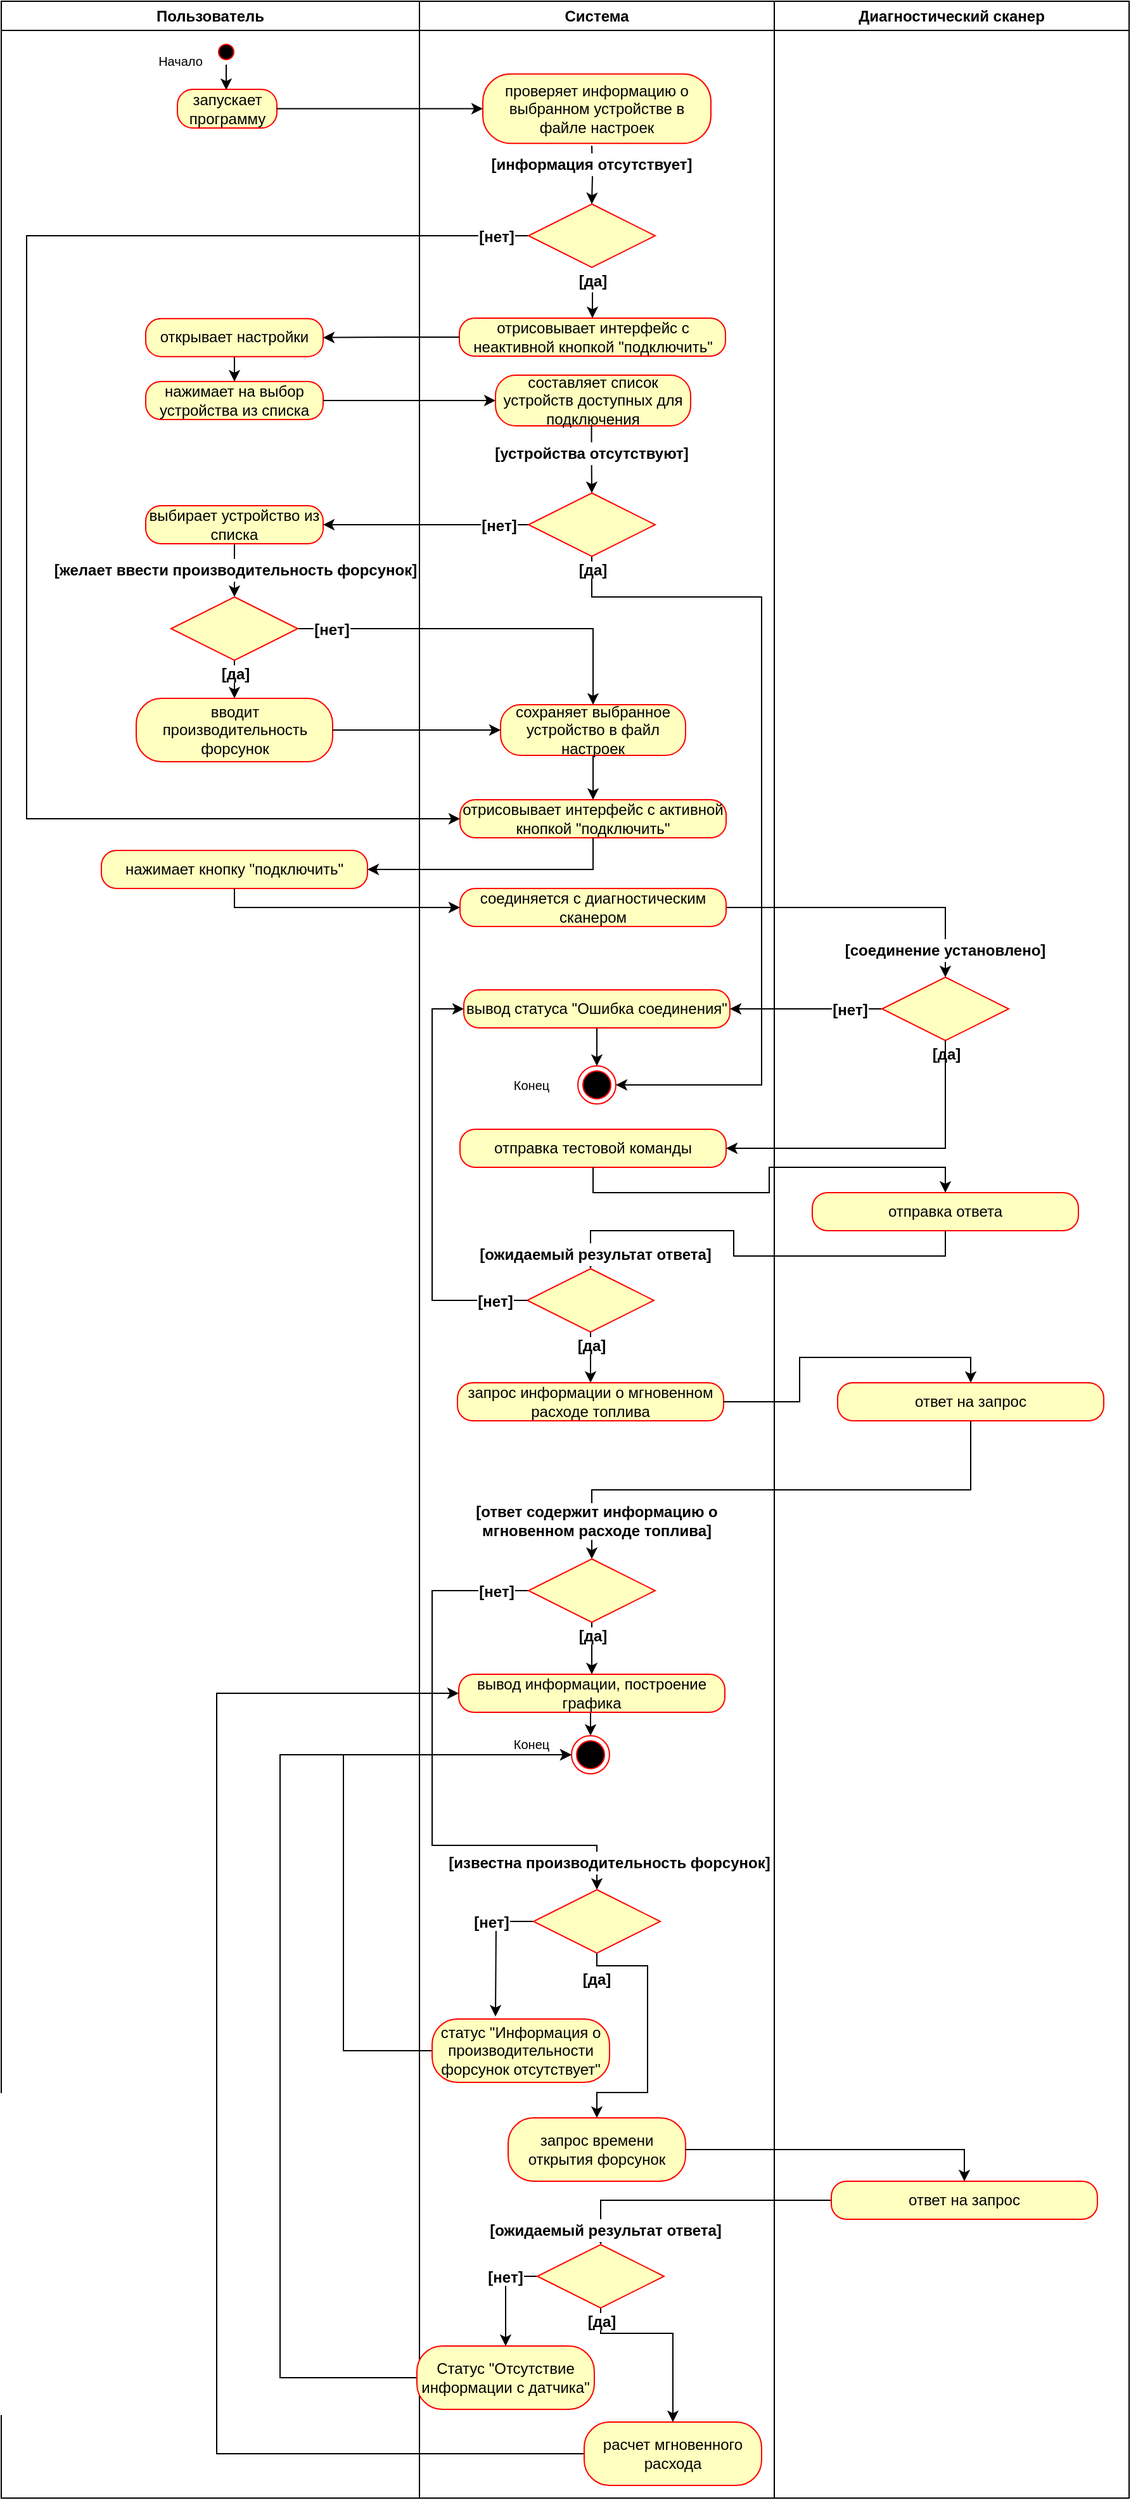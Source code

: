 <mxfile version="13.1.2" type="device"><diagram name="Page-1" id="e7e014a7-5840-1c2e-5031-d8a46d1fe8dd"><mxGraphModel dx="2842" dy="944" grid="1" gridSize="10" guides="1" tooltips="1" connect="1" arrows="1" fold="1" page="1" pageScale="1" pageWidth="1169" pageHeight="826" background="#ffffff" math="0" shadow="0"><root><mxCell id="0"/><mxCell id="1" parent="0"/><mxCell id="KbSwS3MGFRtTpC4RLfLE-119" style="edgeStyle=orthogonalEdgeStyle;rounded=0;orthogonalLoop=1;jettySize=auto;html=1;exitX=0;exitY=0.5;exitDx=0;exitDy=0;" edge="1" parent="1" source="KbSwS3MGFRtTpC4RLfLE-113" target="KbSwS3MGFRtTpC4RLfLE-115"><mxGeometry relative="1" as="geometry"/></mxCell><mxCell id="KbSwS3MGFRtTpC4RLfLE-109" style="edgeStyle=orthogonalEdgeStyle;rounded=0;orthogonalLoop=1;jettySize=auto;html=1;exitX=0;exitY=0.5;exitDx=0;exitDy=0;" edge="1" parent="1" source="KbSwS3MGFRtTpC4RLfLE-104"><mxGeometry relative="1" as="geometry"><mxPoint x="380" y="1600" as="targetPoint"/></mxGeometry></mxCell><mxCell id="KbSwS3MGFRtTpC4RLfLE-94" style="edgeStyle=orthogonalEdgeStyle;rounded=0;orthogonalLoop=1;jettySize=auto;html=1;exitX=0.5;exitY=1;exitDx=0;exitDy=0;entryX=0.5;entryY=0;entryDx=0;entryDy=0;" edge="1" parent="1" source="KbSwS3MGFRtTpC4RLfLE-87" target="KbSwS3MGFRtTpC4RLfLE-90"><mxGeometry relative="1" as="geometry"/></mxCell><mxCell id="KbSwS3MGFRtTpC4RLfLE-82" style="edgeStyle=orthogonalEdgeStyle;rounded=0;orthogonalLoop=1;jettySize=auto;html=1;exitX=0.5;exitY=1;exitDx=0;exitDy=0;" edge="1" parent="1" source="KbSwS3MGFRtTpC4RLfLE-76" target="KbSwS3MGFRtTpC4RLfLE-78"><mxGeometry relative="1" as="geometry"><Array as="points"><mxPoint x="735" y="1000"/><mxPoint x="568" y="1000"/><mxPoint x="568" y="980"/><mxPoint x="455" y="980"/></Array></mxGeometry></mxCell><mxCell id="KbSwS3MGFRtTpC4RLfLE-72" style="edgeStyle=orthogonalEdgeStyle;rounded=0;orthogonalLoop=1;jettySize=auto;html=1;exitX=0;exitY=0.5;exitDx=0;exitDy=0;entryX=1;entryY=0.5;entryDx=0;entryDy=0;" edge="1" parent="1" source="KbSwS3MGFRtTpC4RLfLE-65" target="KbSwS3MGFRtTpC4RLfLE-71"><mxGeometry relative="1" as="geometry"/></mxCell><mxCell id="KbSwS3MGFRtTpC4RLfLE-70" style="edgeStyle=orthogonalEdgeStyle;rounded=0;orthogonalLoop=1;jettySize=auto;html=1;" edge="1" parent="1" source="KbSwS3MGFRtTpC4RLfLE-61" target="KbSwS3MGFRtTpC4RLfLE-65"><mxGeometry relative="1" as="geometry"/></mxCell><mxCell id="KbSwS3MGFRtTpC4RLfLE-28" style="edgeStyle=orthogonalEdgeStyle;rounded=0;orthogonalLoop=1;jettySize=auto;html=1;entryX=0.5;entryY=0;entryDx=0;entryDy=0;" edge="1" parent="1" source="KbSwS3MGFRtTpC4RLfLE-23" target="KbSwS3MGFRtTpC4RLfLE-20"><mxGeometry relative="1" as="geometry"/></mxCell><mxCell id="KbSwS3MGFRtTpC4RLfLE-19" style="rounded=0;orthogonalLoop=1;jettySize=auto;html=1;exitX=0;exitY=0.5;exitDx=0;exitDy=0;entryX=1;entryY=0.5;entryDx=0;entryDy=0;" edge="1" parent="1" source="KbSwS3MGFRtTpC4RLfLE-14" target="KbSwS3MGFRtTpC4RLfLE-12"><mxGeometry relative="1" as="geometry"/></mxCell><mxCell id="2" value="Пользователь" style="swimlane;whiteSpace=wrap" parent="1" vertex="1"><mxGeometry x="-10" y="10" width="330" height="1970" as="geometry"/></mxCell><mxCell id="DmVH31FN4_vOjoosSRo6-43" value="&lt;font style=&quot;font-size: 10px&quot;&gt;Начало&lt;/font&gt;" style="text;html=1;strokeColor=none;fillColor=none;align=center;verticalAlign=middle;whiteSpace=wrap;rounded=0;" parent="2" vertex="1"><mxGeometry x="129" y="40.5" width="25" height="13" as="geometry"/></mxCell><mxCell id="DmVH31FN4_vOjoosSRo6-55" value="" style="edgeStyle=orthogonalEdgeStyle;rounded=0;orthogonalLoop=1;jettySize=auto;html=1;entryX=0.5;entryY=0;entryDx=0;entryDy=0;" parent="2" source="DmVH31FN4_vOjoosSRo6-45" target="DmVH31FN4_vOjoosSRo6-47" edge="1"><mxGeometry relative="1" as="geometry"><mxPoint x="179" y="140.5" as="targetPoint"/></mxGeometry></mxCell><mxCell id="DmVH31FN4_vOjoosSRo6-45" value="" style="ellipse;html=1;shape=startState;fillColor=#000000;strokeColor=#ff0000;" parent="2" vertex="1"><mxGeometry x="167.5" y="30" width="20" height="20" as="geometry"/></mxCell><mxCell id="DmVH31FN4_vOjoosSRo6-47" value="запускает программу" style="rounded=1;whiteSpace=wrap;html=1;arcSize=40;fontColor=#000000;fillColor=#ffffc0;strokeColor=#ff0000;" parent="2" vertex="1"><mxGeometry x="139" y="69.5" width="78.5" height="30.5" as="geometry"/></mxCell><mxCell id="KbSwS3MGFRtTpC4RLfLE-9" style="edgeStyle=orthogonalEdgeStyle;rounded=0;orthogonalLoop=1;jettySize=auto;html=1;exitX=0.5;exitY=1;exitDx=0;exitDy=0;" edge="1" parent="2" source="KbSwS3MGFRtTpC4RLfLE-5" target="KbSwS3MGFRtTpC4RLfLE-8"><mxGeometry relative="1" as="geometry"/></mxCell><mxCell id="KbSwS3MGFRtTpC4RLfLE-5" value="открывает настройки" style="rounded=1;whiteSpace=wrap;html=1;arcSize=40;fontColor=#000000;fillColor=#ffffc0;strokeColor=#ff0000;" vertex="1" parent="2"><mxGeometry x="114" y="250.34" width="140" height="30" as="geometry"/></mxCell><mxCell id="KbSwS3MGFRtTpC4RLfLE-8" value="нажимает на выбор устройства из списка" style="rounded=1;whiteSpace=wrap;html=1;arcSize=40;fontColor=#000000;fillColor=#ffffc0;strokeColor=#ff0000;" vertex="1" parent="2"><mxGeometry x="114" y="300" width="140" height="30" as="geometry"/></mxCell><mxCell id="KbSwS3MGFRtTpC4RLfLE-27" style="edgeStyle=orthogonalEdgeStyle;rounded=0;orthogonalLoop=1;jettySize=auto;html=1;exitX=0.5;exitY=1;exitDx=0;exitDy=0;" edge="1" parent="2" source="KbSwS3MGFRtTpC4RLfLE-12" target="KbSwS3MGFRtTpC4RLfLE-23"><mxGeometry relative="1" as="geometry"/></mxCell><mxCell id="KbSwS3MGFRtTpC4RLfLE-12" value="выбирает устройство из списка" style="rounded=1;whiteSpace=wrap;html=1;arcSize=40;fontColor=#000000;fillColor=#ffffc0;strokeColor=#ff0000;" vertex="1" parent="2"><mxGeometry x="114" y="398" width="140" height="30" as="geometry"/></mxCell><mxCell id="KbSwS3MGFRtTpC4RLfLE-31" style="edgeStyle=orthogonalEdgeStyle;rounded=0;orthogonalLoop=1;jettySize=auto;html=1;exitX=0.5;exitY=1;exitDx=0;exitDy=0;entryX=0.5;entryY=0;entryDx=0;entryDy=0;" edge="1" parent="2" source="KbSwS3MGFRtTpC4RLfLE-23" target="KbSwS3MGFRtTpC4RLfLE-29"><mxGeometry relative="1" as="geometry"/></mxCell><mxCell id="KbSwS3MGFRtTpC4RLfLE-23" value="" style="rhombus;whiteSpace=wrap;html=1;fillColor=#ffffc0;strokeColor=#ff0000;" vertex="1" parent="2"><mxGeometry x="134" y="470" width="100" height="50" as="geometry"/></mxCell><mxCell id="KbSwS3MGFRtTpC4RLfLE-24" value="[да]" style="text;align=center;fontStyle=1;verticalAlign=middle;spacingLeft=3;spacingRight=3;strokeColor=none;rotatable=0;points=[[0,0.5],[1,0.5]];portConstraint=eastwest;labelBackgroundColor=#ffffff;" vertex="1" parent="2"><mxGeometry x="160" y="520" width="50" height="20" as="geometry"/></mxCell><mxCell id="KbSwS3MGFRtTpC4RLfLE-25" value="&lt;span style=&quot;background-color: rgb(255 , 255 , 255)&quot;&gt;&lt;b&gt;[желает ввести производительность форсунок]&lt;/b&gt;&lt;/span&gt;" style="text;html=1;strokeColor=none;fillColor=#ffffff;align=center;verticalAlign=middle;whiteSpace=wrap;rounded=0;" vertex="1" parent="2"><mxGeometry x="40" y="440" width="290" height="18" as="geometry"/></mxCell><mxCell id="KbSwS3MGFRtTpC4RLfLE-29" value="вводит производительность форсунок" style="rounded=1;whiteSpace=wrap;html=1;arcSize=40;fontColor=#000000;fillColor=#ffffc0;strokeColor=#ff0000;" vertex="1" parent="2"><mxGeometry x="106.5" y="550" width="155" height="50" as="geometry"/></mxCell><mxCell id="KbSwS3MGFRtTpC4RLfLE-26" value="[нет]" style="text;align=center;fontStyle=1;verticalAlign=middle;spacingLeft=3;spacingRight=3;rotatable=0;points=[[0,0.5],[1,0.5]];portConstraint=eastwest;fillColor=#FFFFFF;labelBackgroundColor=#FFFFFF;" vertex="1" parent="2"><mxGeometry x="248" y="487" width="26" height="16" as="geometry"/></mxCell><mxCell id="KbSwS3MGFRtTpC4RLfLE-59" value="нажимает кнопку &quot;подключить&quot;" style="rounded=1;whiteSpace=wrap;html=1;arcSize=40;fontColor=#000000;fillColor=#ffffc0;strokeColor=#ff0000;" vertex="1" parent="2"><mxGeometry x="79" y="670" width="210" height="30" as="geometry"/></mxCell><mxCell id="3" value="Система" style="swimlane;whiteSpace=wrap" parent="1" vertex="1"><mxGeometry x="320" y="10" width="280" height="1970" as="geometry"/></mxCell><mxCell id="KbSwS3MGFRtTpC4RLfLE-127" style="edgeStyle=orthogonalEdgeStyle;rounded=0;orthogonalLoop=1;jettySize=auto;html=1;exitX=0;exitY=0.5;exitDx=0;exitDy=0;" edge="1" parent="3" source="KbSwS3MGFRtTpC4RLfLE-115" target="KbSwS3MGFRtTpC4RLfLE-124"><mxGeometry relative="1" as="geometry"/></mxCell><mxCell id="KbSwS3MGFRtTpC4RLfLE-102" style="edgeStyle=orthogonalEdgeStyle;rounded=0;orthogonalLoop=1;jettySize=auto;html=1;exitX=0;exitY=0.5;exitDx=0;exitDy=0;" edge="1" parent="3" source="KbSwS3MGFRtTpC4RLfLE-90" target="KbSwS3MGFRtTpC4RLfLE-104"><mxGeometry relative="1" as="geometry"><mxPoint x="31.5" y="1455" as="targetPoint"/><Array as="points"><mxPoint x="10" y="1254"/><mxPoint x="10" y="1455"/><mxPoint x="140" y="1455"/></Array></mxGeometry></mxCell><mxCell id="KbSwS3MGFRtTpC4RLfLE-86" style="edgeStyle=orthogonalEdgeStyle;rounded=0;orthogonalLoop=1;jettySize=auto;html=1;exitX=0.5;exitY=1;exitDx=0;exitDy=0;" edge="1" parent="3" source="KbSwS3MGFRtTpC4RLfLE-78" target="KbSwS3MGFRtTpC4RLfLE-84"><mxGeometry relative="1" as="geometry"/></mxCell><mxCell id="DmVH31FN4_vOjoosSRo6-49" value="проверяет информацию о выбранном устройстве в файле настроек" style="rounded=1;whiteSpace=wrap;html=1;arcSize=40;fontColor=#000000;fillColor=#ffffc0;strokeColor=#ff0000;" parent="3" vertex="1"><mxGeometry x="50" y="57.37" width="180" height="54.75" as="geometry"/></mxCell><mxCell id="DmVH31FN4_vOjoosSRo6-60" value="отрисовывает интерфейс с неактивной кнопкой &quot;подключить&quot;" style="rounded=1;whiteSpace=wrap;html=1;arcSize=40;fontColor=#000000;fillColor=#ffffc0;strokeColor=#ff0000;" parent="3" vertex="1"><mxGeometry x="31.5" y="250" width="210" height="30" as="geometry"/></mxCell><mxCell id="KbSwS3MGFRtTpC4RLfLE-58" style="edgeStyle=orthogonalEdgeStyle;rounded=0;orthogonalLoop=1;jettySize=auto;html=1;exitX=0;exitY=0.5;exitDx=0;exitDy=0;entryX=0;entryY=0.5;entryDx=0;entryDy=0;" edge="1" parent="3" source="DmVH31FN4_vOjoosSRo6-65" target="KbSwS3MGFRtTpC4RLfLE-33"><mxGeometry relative="1" as="geometry"><Array as="points"><mxPoint x="-310" y="185"/><mxPoint x="-310" y="645"/></Array></mxGeometry></mxCell><mxCell id="DmVH31FN4_vOjoosSRo6-65" value="" style="rhombus;whiteSpace=wrap;html=1;fillColor=#ffffc0;strokeColor=#ff0000;" parent="3" vertex="1"><mxGeometry x="86" y="160" width="100" height="50" as="geometry"/></mxCell><mxCell id="DmVH31FN4_vOjoosSRo6-74" value="" style="ellipse;html=1;shape=endState;fillColor=#000000;strokeColor=#ff0000;" parent="3" vertex="1"><mxGeometry x="125" y="840" width="30" height="30" as="geometry"/></mxCell><mxCell id="DmVH31FN4_vOjoosSRo6-81" value="[да]" style="text;align=center;fontStyle=1;verticalAlign=middle;spacingLeft=3;spacingRight=3;strokeColor=none;rotatable=0;points=[[0,0.5],[1,0.5]];portConstraint=eastwest;" parent="3" vertex="1"><mxGeometry x="112" y="210" width="50" height="20" as="geometry"/></mxCell><mxCell id="DmVH31FN4_vOjoosSRo6-72" value="[нет]" style="text;align=center;fontStyle=1;verticalAlign=middle;spacingLeft=3;spacingRight=3;strokeColor=none;rotatable=0;points=[[0,0.5],[1,0.5]];portConstraint=eastwest;labelBackgroundColor=#ffffff;" parent="3" vertex="1"><mxGeometry x="36" y="172" width="50" height="26" as="geometry"/></mxCell><mxCell id="DmVH31FN4_vOjoosSRo6-87" value="" style="edgeStyle=orthogonalEdgeStyle;rounded=0;orthogonalLoop=1;jettySize=auto;html=1;entryX=0.5;entryY=0;entryDx=0;entryDy=0;exitX=0.49;exitY=0.983;exitDx=0;exitDy=0;exitPerimeter=0;" parent="3" source="DmVH31FN4_vOjoosSRo6-81" target="DmVH31FN4_vOjoosSRo6-60" edge="1"><mxGeometry relative="1" as="geometry"/></mxCell><mxCell id="oh0Of6wx0UnxMFDwk8Su-16" style="edgeStyle=orthogonalEdgeStyle;rounded=0;orthogonalLoop=1;jettySize=auto;html=1;" parent="3" source="KbSwS3MGFRtTpC4RLfLE-14" target="DmVH31FN4_vOjoosSRo6-74" edge="1"><mxGeometry relative="1" as="geometry"><mxPoint x="136" y="525.25" as="sourcePoint"/><Array as="points"><mxPoint x="136" y="470"/><mxPoint x="270" y="470"/><mxPoint x="270" y="855"/></Array></mxGeometry></mxCell><mxCell id="oh0Of6wx0UnxMFDwk8Su-17" value="&lt;font style=&quot;font-size: 10px&quot;&gt;Конец&lt;/font&gt;" style="text;html=1;strokeColor=none;fillColor=none;align=center;verticalAlign=middle;whiteSpace=wrap;rounded=0;" parent="3" vertex="1"><mxGeometry x="76" y="848.5" width="25" height="13" as="geometry"/></mxCell><mxCell id="oh0Of6wx0UnxMFDwk8Su-24" style="edgeStyle=orthogonalEdgeStyle;rounded=0;orthogonalLoop=1;jettySize=auto;html=1;entryX=0.5;entryY=0;entryDx=0;entryDy=0;" parent="3" target="DmVH31FN4_vOjoosSRo6-65" edge="1"><mxGeometry relative="1" as="geometry"><mxPoint x="136" y="114" as="sourcePoint"/></mxGeometry></mxCell><mxCell id="KbSwS3MGFRtTpC4RLfLE-4" value="&lt;span style=&quot;background-color: rgb(255 , 255 , 255)&quot;&gt;&lt;b&gt;[информация отсутствует]&lt;/b&gt;&lt;/span&gt;" style="text;html=1;strokeColor=none;fillColor=#ffffff;align=center;verticalAlign=middle;whiteSpace=wrap;rounded=0;" vertex="1" parent="3"><mxGeometry x="46" y="120" width="180" height="18" as="geometry"/></mxCell><mxCell id="KbSwS3MGFRtTpC4RLfLE-10" value="составляет список устройств доступных для подключения" style="rounded=1;whiteSpace=wrap;html=1;arcSize=40;fontColor=#000000;fillColor=#ffffc0;strokeColor=#ff0000;" vertex="1" parent="3"><mxGeometry x="60" y="295" width="154" height="40" as="geometry"/></mxCell><mxCell id="KbSwS3MGFRtTpC4RLfLE-14" value="" style="rhombus;whiteSpace=wrap;html=1;fillColor=#ffffc0;strokeColor=#ff0000;" vertex="1" parent="3"><mxGeometry x="86" y="388" width="100" height="50" as="geometry"/></mxCell><mxCell id="KbSwS3MGFRtTpC4RLfLE-15" value="[да]" style="text;align=center;fontStyle=1;verticalAlign=middle;spacingLeft=3;spacingRight=3;strokeColor=none;rotatable=0;points=[[0,0.5],[1,0.5]];portConstraint=eastwest;labelBackgroundColor=#ffffff;" vertex="1" parent="3"><mxGeometry x="112" y="438" width="50" height="20" as="geometry"/></mxCell><mxCell id="KbSwS3MGFRtTpC4RLfLE-17" style="edgeStyle=orthogonalEdgeStyle;rounded=0;orthogonalLoop=1;jettySize=auto;html=1;exitX=0.492;exitY=0.975;exitDx=0;exitDy=0;entryX=0.5;entryY=0;entryDx=0;entryDy=0;exitPerimeter=0;" edge="1" parent="3" source="KbSwS3MGFRtTpC4RLfLE-10" target="KbSwS3MGFRtTpC4RLfLE-14"><mxGeometry relative="1" as="geometry"><mxPoint x="-184" y="388" as="sourcePoint"/></mxGeometry></mxCell><mxCell id="KbSwS3MGFRtTpC4RLfLE-18" value="&lt;span style=&quot;background-color: rgb(255 , 255 , 255)&quot;&gt;&lt;b&gt;[устройства отсутствуют]&lt;/b&gt;&lt;/span&gt;" style="text;html=1;strokeColor=none;fillColor=#ffffff;align=center;verticalAlign=middle;whiteSpace=wrap;rounded=0;" vertex="1" parent="3"><mxGeometry x="46" y="348" width="180" height="18" as="geometry"/></mxCell><mxCell id="KbSwS3MGFRtTpC4RLfLE-16" value="[нет]" style="text;align=center;fontStyle=1;verticalAlign=middle;spacingLeft=3;spacingRight=3;rotatable=0;points=[[0,0.5],[1,0.5]];portConstraint=eastwest;fillColor=#FFFFFF;labelBackgroundColor=#FFFFFF;" vertex="1" parent="3"><mxGeometry x="50" y="405" width="26" height="16" as="geometry"/></mxCell><mxCell id="KbSwS3MGFRtTpC4RLfLE-34" style="edgeStyle=orthogonalEdgeStyle;rounded=0;orthogonalLoop=1;jettySize=auto;html=1;exitX=0.5;exitY=1;exitDx=0;exitDy=0;" edge="1" parent="3" source="KbSwS3MGFRtTpC4RLfLE-20" target="KbSwS3MGFRtTpC4RLfLE-33"><mxGeometry relative="1" as="geometry"/></mxCell><mxCell id="KbSwS3MGFRtTpC4RLfLE-20" value="сохраняет выбранное устройство в файл настроек" style="rounded=1;whiteSpace=wrap;html=1;arcSize=40;fontColor=#000000;fillColor=#ffffc0;strokeColor=#ff0000;" vertex="1" parent="3"><mxGeometry x="64" y="555" width="146" height="40" as="geometry"/></mxCell><mxCell id="KbSwS3MGFRtTpC4RLfLE-33" value="отрисовывает интерфейс с активной кнопкой &quot;подключить&quot;" style="rounded=1;whiteSpace=wrap;html=1;arcSize=40;fontColor=#000000;fillColor=#ffffc0;strokeColor=#ff0000;" vertex="1" parent="3"><mxGeometry x="32" y="630" width="210" height="30" as="geometry"/></mxCell><mxCell id="KbSwS3MGFRtTpC4RLfLE-61" value="соединяется с диагностическим сканером" style="rounded=1;whiteSpace=wrap;html=1;arcSize=40;fontColor=#000000;fillColor=#ffffc0;strokeColor=#ff0000;" vertex="1" parent="3"><mxGeometry x="32" y="700" width="210" height="30" as="geometry"/></mxCell><mxCell id="KbSwS3MGFRtTpC4RLfLE-73" style="edgeStyle=orthogonalEdgeStyle;rounded=0;orthogonalLoop=1;jettySize=auto;html=1;" edge="1" parent="3" source="KbSwS3MGFRtTpC4RLfLE-71" target="DmVH31FN4_vOjoosSRo6-74"><mxGeometry relative="1" as="geometry"/></mxCell><mxCell id="KbSwS3MGFRtTpC4RLfLE-71" value="вывод статуса &quot;Ошибка соединения&quot;" style="rounded=1;whiteSpace=wrap;html=1;arcSize=40;fontColor=#000000;fillColor=#ffffc0;strokeColor=#ff0000;" vertex="1" parent="3"><mxGeometry x="35" y="780" width="210" height="30" as="geometry"/></mxCell><mxCell id="KbSwS3MGFRtTpC4RLfLE-74" value="отправка тестовой команды" style="rounded=1;whiteSpace=wrap;html=1;arcSize=40;fontColor=#000000;fillColor=#ffffc0;strokeColor=#ff0000;" vertex="1" parent="3"><mxGeometry x="32" y="890" width="210" height="30" as="geometry"/></mxCell><mxCell id="KbSwS3MGFRtTpC4RLfLE-78" value="" style="rhombus;whiteSpace=wrap;html=1;fillColor=#ffffc0;strokeColor=#ff0000;" vertex="1" parent="3"><mxGeometry x="85" y="1000" width="100" height="50" as="geometry"/></mxCell><mxCell id="KbSwS3MGFRtTpC4RLfLE-79" value="[да]" style="text;align=center;fontStyle=1;verticalAlign=middle;spacingLeft=3;spacingRight=3;strokeColor=none;rotatable=0;points=[[0,0.5],[1,0.5]];portConstraint=eastwest;labelBackgroundColor=#ffffff;" vertex="1" parent="3"><mxGeometry x="111" y="1050" width="50" height="20" as="geometry"/></mxCell><mxCell id="KbSwS3MGFRtTpC4RLfLE-83" style="edgeStyle=orthogonalEdgeStyle;rounded=0;orthogonalLoop=1;jettySize=auto;html=1;exitX=1;exitY=0.5;exitDx=0;exitDy=0;entryX=0;entryY=0.5;entryDx=0;entryDy=0;" edge="1" parent="3" source="KbSwS3MGFRtTpC4RLfLE-80" target="KbSwS3MGFRtTpC4RLfLE-71"><mxGeometry relative="1" as="geometry"><mxPoint x="130" y="779" as="targetPoint"/><Array as="points"><mxPoint x="10" y="1025"/><mxPoint x="10" y="795"/></Array></mxGeometry></mxCell><mxCell id="KbSwS3MGFRtTpC4RLfLE-80" value="[нет]" style="text;align=center;fontStyle=1;verticalAlign=middle;spacingLeft=3;spacingRight=3;strokeColor=none;rotatable=0;points=[[0,0.5],[1,0.5]];portConstraint=eastwest;labelBackgroundColor=#ffffff;" vertex="1" parent="3"><mxGeometry x="35" y="1012" width="50" height="26" as="geometry"/></mxCell><mxCell id="KbSwS3MGFRtTpC4RLfLE-81" value="&lt;span style=&quot;background-color: rgb(255 , 255 , 255)&quot;&gt;&lt;b&gt;[ожидаемый результат ответа]&lt;/b&gt;&lt;/span&gt;" style="text;html=1;strokeColor=none;fillColor=#ffffff;align=center;verticalAlign=middle;whiteSpace=wrap;rounded=0;" vertex="1" parent="3"><mxGeometry x="43" y="980" width="192" height="18" as="geometry"/></mxCell><mxCell id="KbSwS3MGFRtTpC4RLfLE-84" value="запрос информации о мгновенном расходе топлива" style="rounded=1;whiteSpace=wrap;html=1;arcSize=40;fontColor=#000000;fillColor=#ffffc0;strokeColor=#ff0000;" vertex="1" parent="3"><mxGeometry x="30" y="1090" width="210" height="30" as="geometry"/></mxCell><mxCell id="KbSwS3MGFRtTpC4RLfLE-96" style="edgeStyle=orthogonalEdgeStyle;rounded=0;orthogonalLoop=1;jettySize=auto;html=1;exitX=0.5;exitY=1;exitDx=0;exitDy=0;" edge="1" parent="3" source="KbSwS3MGFRtTpC4RLfLE-90" target="KbSwS3MGFRtTpC4RLfLE-95"><mxGeometry relative="1" as="geometry"/></mxCell><mxCell id="KbSwS3MGFRtTpC4RLfLE-90" value="" style="rhombus;whiteSpace=wrap;html=1;fillColor=#ffffc0;strokeColor=#ff0000;" vertex="1" parent="3"><mxGeometry x="86" y="1229" width="100" height="50" as="geometry"/></mxCell><mxCell id="KbSwS3MGFRtTpC4RLfLE-91" value="[да]" style="text;align=center;fontStyle=1;verticalAlign=middle;spacingLeft=3;spacingRight=3;strokeColor=none;rotatable=0;points=[[0,0.5],[1,0.5]];portConstraint=eastwest;labelBackgroundColor=#ffffff;" vertex="1" parent="3"><mxGeometry x="112" y="1279" width="50" height="20" as="geometry"/></mxCell><mxCell id="KbSwS3MGFRtTpC4RLfLE-92" value="[нет]" style="text;align=center;fontStyle=1;verticalAlign=middle;spacingLeft=3;spacingRight=3;strokeColor=none;rotatable=0;points=[[0,0.5],[1,0.5]];portConstraint=eastwest;labelBackgroundColor=#ffffff;" vertex="1" parent="3"><mxGeometry x="36" y="1241" width="50" height="26" as="geometry"/></mxCell><mxCell id="KbSwS3MGFRtTpC4RLfLE-93" value="&lt;span style=&quot;&quot;&gt;&lt;b&gt;[ответ содержит информацию о мгновенном расходе топлива]&lt;/b&gt;&lt;/span&gt;" style="text;html=1;strokeColor=none;fillColor=#ffffff;align=center;verticalAlign=middle;whiteSpace=wrap;rounded=0;labelBackgroundColor=#ffffff;" vertex="1" parent="3"><mxGeometry x="10" y="1190" width="260" height="18" as="geometry"/></mxCell><mxCell id="KbSwS3MGFRtTpC4RLfLE-101" style="edgeStyle=orthogonalEdgeStyle;rounded=0;orthogonalLoop=1;jettySize=auto;html=1;exitX=0.5;exitY=1;exitDx=0;exitDy=0;entryX=0.5;entryY=0;entryDx=0;entryDy=0;" edge="1" parent="3" source="KbSwS3MGFRtTpC4RLfLE-95" target="KbSwS3MGFRtTpC4RLfLE-98"><mxGeometry relative="1" as="geometry"/></mxCell><mxCell id="KbSwS3MGFRtTpC4RLfLE-95" value="вывод информации, построение графика" style="rounded=1;whiteSpace=wrap;html=1;arcSize=40;fontColor=#000000;fillColor=#ffffc0;strokeColor=#ff0000;" vertex="1" parent="3"><mxGeometry x="31" y="1320" width="210" height="30" as="geometry"/></mxCell><mxCell id="KbSwS3MGFRtTpC4RLfLE-98" value="" style="ellipse;html=1;shape=endState;fillColor=#000000;strokeColor=#ff0000;" vertex="1" parent="3"><mxGeometry x="120" y="1368.5" width="30" height="30" as="geometry"/></mxCell><mxCell id="KbSwS3MGFRtTpC4RLfLE-99" value="&lt;font style=&quot;font-size: 10px&quot;&gt;Конец&lt;/font&gt;" style="text;html=1;strokeColor=none;fillColor=none;align=center;verticalAlign=middle;whiteSpace=wrap;rounded=0;" vertex="1" parent="3"><mxGeometry x="76" y="1368.5" width="25" height="13" as="geometry"/></mxCell><mxCell id="KbSwS3MGFRtTpC4RLfLE-103" value="[да]" style="text;align=center;fontStyle=1;verticalAlign=middle;spacingLeft=3;spacingRight=3;strokeColor=none;rotatable=0;points=[[0,0.5],[1,0.5]];portConstraint=eastwest;labelBackgroundColor=#ffffff;" vertex="1" parent="3"><mxGeometry x="112" y="1279" width="50" height="20" as="geometry"/></mxCell><mxCell id="KbSwS3MGFRtTpC4RLfLE-112" style="edgeStyle=orthogonalEdgeStyle;rounded=0;orthogonalLoop=1;jettySize=auto;html=1;exitX=0.5;exitY=1;exitDx=0;exitDy=0;entryX=0.5;entryY=0;entryDx=0;entryDy=0;" edge="1" parent="3" source="KbSwS3MGFRtTpC4RLfLE-104" target="KbSwS3MGFRtTpC4RLfLE-111"><mxGeometry relative="1" as="geometry"><Array as="points"><mxPoint x="140" y="1550"/><mxPoint x="180" y="1550"/><mxPoint x="180" y="1650"/><mxPoint x="140" y="1650"/></Array></mxGeometry></mxCell><mxCell id="KbSwS3MGFRtTpC4RLfLE-104" value="" style="rhombus;whiteSpace=wrap;html=1;fillColor=#ffffc0;strokeColor=#ff0000;" vertex="1" parent="3"><mxGeometry x="90" y="1490" width="100" height="50" as="geometry"/></mxCell><mxCell id="KbSwS3MGFRtTpC4RLfLE-105" value="[нет]" style="text;align=center;fontStyle=1;verticalAlign=middle;spacingLeft=3;spacingRight=3;strokeColor=none;rotatable=0;points=[[0,0.5],[1,0.5]];portConstraint=eastwest;labelBackgroundColor=#ffffff;" vertex="1" parent="3"><mxGeometry x="32" y="1502" width="50" height="26" as="geometry"/></mxCell><mxCell id="KbSwS3MGFRtTpC4RLfLE-106" value="&lt;span&gt;&lt;b&gt;[известна производительность форсунок]&lt;/b&gt;&lt;/span&gt;" style="text;html=1;strokeColor=none;fillColor=#ffffff;align=center;verticalAlign=middle;whiteSpace=wrap;rounded=0;labelBackgroundColor=#ffffff;" vertex="1" parent="3"><mxGeometry x="20" y="1460" width="260" height="18" as="geometry"/></mxCell><mxCell id="KbSwS3MGFRtTpC4RLfLE-110" style="edgeStyle=orthogonalEdgeStyle;rounded=0;orthogonalLoop=1;jettySize=auto;html=1;exitX=0;exitY=0.5;exitDx=0;exitDy=0;entryX=0;entryY=0.5;entryDx=0;entryDy=0;" edge="1" parent="3" source="KbSwS3MGFRtTpC4RLfLE-108" target="KbSwS3MGFRtTpC4RLfLE-98"><mxGeometry relative="1" as="geometry"><Array as="points"><mxPoint x="-60" y="1617"/><mxPoint x="-60" y="1383"/></Array></mxGeometry></mxCell><mxCell id="KbSwS3MGFRtTpC4RLfLE-108" value="статус &quot;Информация о производительности форсунок отсутствует&quot;" style="rounded=1;whiteSpace=wrap;html=1;arcSize=40;fontColor=#000000;fillColor=#ffffc0;strokeColor=#ff0000;" vertex="1" parent="3"><mxGeometry x="10" y="1592" width="140" height="50" as="geometry"/></mxCell><mxCell id="KbSwS3MGFRtTpC4RLfLE-111" value="запрос времени открытия форсунок" style="rounded=1;whiteSpace=wrap;html=1;arcSize=40;fontColor=#000000;fillColor=#ffffc0;strokeColor=#ff0000;" vertex="1" parent="3"><mxGeometry x="70" y="1670" width="140" height="50" as="geometry"/></mxCell><mxCell id="KbSwS3MGFRtTpC4RLfLE-121" style="edgeStyle=orthogonalEdgeStyle;rounded=0;orthogonalLoop=1;jettySize=auto;html=1;exitX=0.5;exitY=1;exitDx=0;exitDy=0;" edge="1" parent="3" source="KbSwS3MGFRtTpC4RLfLE-115" target="KbSwS3MGFRtTpC4RLfLE-120"><mxGeometry relative="1" as="geometry"><Array as="points"><mxPoint x="143" y="1840"/><mxPoint x="200" y="1840"/></Array></mxGeometry></mxCell><mxCell id="KbSwS3MGFRtTpC4RLfLE-115" value="" style="rhombus;whiteSpace=wrap;html=1;fillColor=#ffffc0;strokeColor=#ff0000;" vertex="1" parent="3"><mxGeometry x="93" y="1770" width="100" height="50" as="geometry"/></mxCell><mxCell id="KbSwS3MGFRtTpC4RLfLE-116" value="[да]" style="text;align=center;fontStyle=1;verticalAlign=middle;spacingLeft=3;spacingRight=3;strokeColor=none;rotatable=0;points=[[0,0.5],[1,0.5]];portConstraint=eastwest;labelBackgroundColor=#ffffff;" vertex="1" parent="3"><mxGeometry x="119" y="1820" width="50" height="20" as="geometry"/></mxCell><mxCell id="KbSwS3MGFRtTpC4RLfLE-117" value="[нет]" style="text;align=center;fontStyle=1;verticalAlign=middle;spacingLeft=3;spacingRight=3;strokeColor=none;rotatable=0;points=[[0,0.5],[1,0.5]];portConstraint=eastwest;labelBackgroundColor=#ffffff;" vertex="1" parent="3"><mxGeometry x="43" y="1782" width="50" height="26" as="geometry"/></mxCell><mxCell id="KbSwS3MGFRtTpC4RLfLE-118" value="&lt;span style=&quot;background-color: rgb(255 , 255 , 255)&quot;&gt;&lt;b&gt;[ожидаемый результат ответа]&lt;/b&gt;&lt;/span&gt;" style="text;html=1;strokeColor=none;fillColor=#ffffff;align=center;verticalAlign=middle;whiteSpace=wrap;rounded=0;" vertex="1" parent="3"><mxGeometry x="51" y="1750" width="192" height="18" as="geometry"/></mxCell><mxCell id="KbSwS3MGFRtTpC4RLfLE-122" style="edgeStyle=orthogonalEdgeStyle;rounded=0;orthogonalLoop=1;jettySize=auto;html=1;exitX=0;exitY=0.5;exitDx=0;exitDy=0;entryX=0;entryY=0.5;entryDx=0;entryDy=0;" edge="1" parent="3" source="KbSwS3MGFRtTpC4RLfLE-120" target="KbSwS3MGFRtTpC4RLfLE-95"><mxGeometry relative="1" as="geometry"><Array as="points"><mxPoint x="-160" y="1935"/><mxPoint x="-160" y="1335"/></Array></mxGeometry></mxCell><mxCell id="KbSwS3MGFRtTpC4RLfLE-120" value="расчет мгновенного расхода" style="rounded=1;whiteSpace=wrap;html=1;arcSize=40;fontColor=#000000;fillColor=#ffffc0;strokeColor=#ff0000;" vertex="1" parent="3"><mxGeometry x="130" y="1910" width="140" height="50" as="geometry"/></mxCell><mxCell id="KbSwS3MGFRtTpC4RLfLE-128" style="edgeStyle=orthogonalEdgeStyle;rounded=0;orthogonalLoop=1;jettySize=auto;html=1;exitX=0;exitY=0.5;exitDx=0;exitDy=0;entryX=0;entryY=0.5;entryDx=0;entryDy=0;" edge="1" parent="3" source="KbSwS3MGFRtTpC4RLfLE-124" target="KbSwS3MGFRtTpC4RLfLE-98"><mxGeometry relative="1" as="geometry"><Array as="points"><mxPoint x="-110" y="1875"/><mxPoint x="-110" y="1384"/></Array></mxGeometry></mxCell><mxCell id="KbSwS3MGFRtTpC4RLfLE-124" value="Статус &quot;Отсутствие информации с датчика&quot;" style="rounded=1;whiteSpace=wrap;html=1;arcSize=40;fontColor=#000000;fillColor=#ffffc0;strokeColor=#ff0000;" vertex="1" parent="3"><mxGeometry x="-2" y="1850" width="140" height="50" as="geometry"/></mxCell><mxCell id="4" value="Диагностический сканер" style="swimlane;whiteSpace=wrap" parent="1" vertex="1"><mxGeometry x="600" y="10" width="280" height="1970" as="geometry"/></mxCell><mxCell id="KbSwS3MGFRtTpC4RLfLE-65" value="" style="rhombus;whiteSpace=wrap;html=1;fillColor=#ffffc0;strokeColor=#ff0000;" vertex="1" parent="4"><mxGeometry x="85" y="770" width="100" height="50" as="geometry"/></mxCell><mxCell id="KbSwS3MGFRtTpC4RLfLE-66" value="[да]" style="text;align=center;fontStyle=1;verticalAlign=middle;spacingLeft=3;spacingRight=3;strokeColor=none;rotatable=0;points=[[0,0.5],[1,0.5]];portConstraint=eastwest;" vertex="1" parent="4"><mxGeometry x="111" y="820" width="50" height="20" as="geometry"/></mxCell><mxCell id="KbSwS3MGFRtTpC4RLfLE-67" value="[нет]" style="text;align=center;fontStyle=1;verticalAlign=middle;spacingLeft=3;spacingRight=3;strokeColor=none;rotatable=0;points=[[0,0.5],[1,0.5]];portConstraint=eastwest;labelBackgroundColor=#ffffff;" vertex="1" parent="4"><mxGeometry x="35" y="782" width="50" height="26" as="geometry"/></mxCell><mxCell id="KbSwS3MGFRtTpC4RLfLE-68" value="&lt;span style=&quot;background-color: rgb(255 , 255 , 255)&quot;&gt;&lt;b&gt;[соединение установлено]&lt;/b&gt;&lt;/span&gt;" style="text;html=1;strokeColor=none;fillColor=#ffffff;align=center;verticalAlign=middle;whiteSpace=wrap;rounded=0;" vertex="1" parent="4"><mxGeometry x="45" y="740" width="180" height="18" as="geometry"/></mxCell><mxCell id="KbSwS3MGFRtTpC4RLfLE-76" value="отправка ответа" style="rounded=1;whiteSpace=wrap;html=1;arcSize=40;fontColor=#000000;fillColor=#ffffc0;strokeColor=#ff0000;" vertex="1" parent="4"><mxGeometry x="30" y="940" width="210" height="30" as="geometry"/></mxCell><mxCell id="KbSwS3MGFRtTpC4RLfLE-87" value="ответ на запрос" style="rounded=1;whiteSpace=wrap;html=1;arcSize=40;fontColor=#000000;fillColor=#ffffc0;strokeColor=#ff0000;" vertex="1" parent="4"><mxGeometry x="50" y="1090" width="210" height="30" as="geometry"/></mxCell><mxCell id="KbSwS3MGFRtTpC4RLfLE-113" value="ответ на запрос" style="rounded=1;whiteSpace=wrap;html=1;arcSize=40;fontColor=#000000;fillColor=#ffffc0;strokeColor=#ff0000;" vertex="1" parent="4"><mxGeometry x="45" y="1720" width="210" height="30" as="geometry"/></mxCell><mxCell id="DmVH31FN4_vOjoosSRo6-57" value="" style="edgeStyle=orthogonalEdgeStyle;rounded=0;orthogonalLoop=1;jettySize=auto;html=1;entryX=0;entryY=0.5;entryDx=0;entryDy=0;" parent="1" source="DmVH31FN4_vOjoosSRo6-47" target="DmVH31FN4_vOjoosSRo6-49" edge="1"><mxGeometry relative="1" as="geometry"><mxPoint x="300" y="100" as="targetPoint"/></mxGeometry></mxCell><mxCell id="KbSwS3MGFRtTpC4RLfLE-7" style="edgeStyle=orthogonalEdgeStyle;rounded=0;orthogonalLoop=1;jettySize=auto;html=1;entryX=1;entryY=0.5;entryDx=0;entryDy=0;" edge="1" parent="1" source="DmVH31FN4_vOjoosSRo6-60" target="KbSwS3MGFRtTpC4RLfLE-5"><mxGeometry relative="1" as="geometry"/></mxCell><mxCell id="KbSwS3MGFRtTpC4RLfLE-11" style="edgeStyle=orthogonalEdgeStyle;rounded=0;orthogonalLoop=1;jettySize=auto;html=1;exitX=1;exitY=0.5;exitDx=0;exitDy=0;entryX=0;entryY=0.5;entryDx=0;entryDy=0;" edge="1" parent="1" source="KbSwS3MGFRtTpC4RLfLE-8" target="KbSwS3MGFRtTpC4RLfLE-10"><mxGeometry relative="1" as="geometry"/></mxCell><mxCell id="KbSwS3MGFRtTpC4RLfLE-32" style="edgeStyle=orthogonalEdgeStyle;rounded=0;orthogonalLoop=1;jettySize=auto;html=1;exitX=1;exitY=0.5;exitDx=0;exitDy=0;entryX=0;entryY=0.5;entryDx=0;entryDy=0;" edge="1" parent="1" source="KbSwS3MGFRtTpC4RLfLE-29" target="KbSwS3MGFRtTpC4RLfLE-20"><mxGeometry relative="1" as="geometry"/></mxCell><mxCell id="KbSwS3MGFRtTpC4RLfLE-60" style="edgeStyle=orthogonalEdgeStyle;rounded=0;orthogonalLoop=1;jettySize=auto;html=1;exitX=0.5;exitY=1;exitDx=0;exitDy=0;entryX=1;entryY=0.5;entryDx=0;entryDy=0;" edge="1" parent="1" source="KbSwS3MGFRtTpC4RLfLE-33" target="KbSwS3MGFRtTpC4RLfLE-59"><mxGeometry relative="1" as="geometry"/></mxCell><mxCell id="KbSwS3MGFRtTpC4RLfLE-62" style="edgeStyle=orthogonalEdgeStyle;rounded=0;orthogonalLoop=1;jettySize=auto;html=1;" edge="1" parent="1" source="KbSwS3MGFRtTpC4RLfLE-59" target="KbSwS3MGFRtTpC4RLfLE-61"><mxGeometry relative="1" as="geometry"><Array as="points"><mxPoint x="174" y="725"/></Array></mxGeometry></mxCell><mxCell id="KbSwS3MGFRtTpC4RLfLE-75" style="edgeStyle=orthogonalEdgeStyle;rounded=0;orthogonalLoop=1;jettySize=auto;html=1;exitX=0.5;exitY=1;exitDx=0;exitDy=0;entryX=1;entryY=0.5;entryDx=0;entryDy=0;" edge="1" parent="1" source="KbSwS3MGFRtTpC4RLfLE-65" target="KbSwS3MGFRtTpC4RLfLE-74"><mxGeometry relative="1" as="geometry"/></mxCell><mxCell id="KbSwS3MGFRtTpC4RLfLE-77" style="edgeStyle=orthogonalEdgeStyle;rounded=0;orthogonalLoop=1;jettySize=auto;html=1;exitX=0.5;exitY=1;exitDx=0;exitDy=0;" edge="1" parent="1" source="KbSwS3MGFRtTpC4RLfLE-74" target="KbSwS3MGFRtTpC4RLfLE-76"><mxGeometry relative="1" as="geometry"/></mxCell><mxCell id="KbSwS3MGFRtTpC4RLfLE-89" style="edgeStyle=orthogonalEdgeStyle;rounded=0;orthogonalLoop=1;jettySize=auto;html=1;exitX=1;exitY=0.5;exitDx=0;exitDy=0;entryX=0.5;entryY=0;entryDx=0;entryDy=0;" edge="1" parent="1" source="KbSwS3MGFRtTpC4RLfLE-84" target="KbSwS3MGFRtTpC4RLfLE-87"><mxGeometry relative="1" as="geometry"><Array as="points"><mxPoint x="620" y="1115"/><mxPoint x="620" y="1080"/><mxPoint x="755" y="1080"/></Array></mxGeometry></mxCell><mxCell id="KbSwS3MGFRtTpC4RLfLE-107" value="[да]" style="text;align=center;fontStyle=1;verticalAlign=middle;spacingLeft=3;spacingRight=3;strokeColor=none;rotatable=0;points=[[0,0.5],[1,0.5]];portConstraint=eastwest;labelBackgroundColor=#ffffff;" vertex="1" parent="1"><mxGeometry x="435" y="1560" width="50" height="20" as="geometry"/></mxCell><mxCell id="KbSwS3MGFRtTpC4RLfLE-114" style="edgeStyle=orthogonalEdgeStyle;rounded=0;orthogonalLoop=1;jettySize=auto;html=1;exitX=1;exitY=0.5;exitDx=0;exitDy=0;entryX=0.5;entryY=0;entryDx=0;entryDy=0;" edge="1" parent="1" source="KbSwS3MGFRtTpC4RLfLE-111" target="KbSwS3MGFRtTpC4RLfLE-113"><mxGeometry relative="1" as="geometry"/></mxCell></root></mxGraphModel></diagram></mxfile>